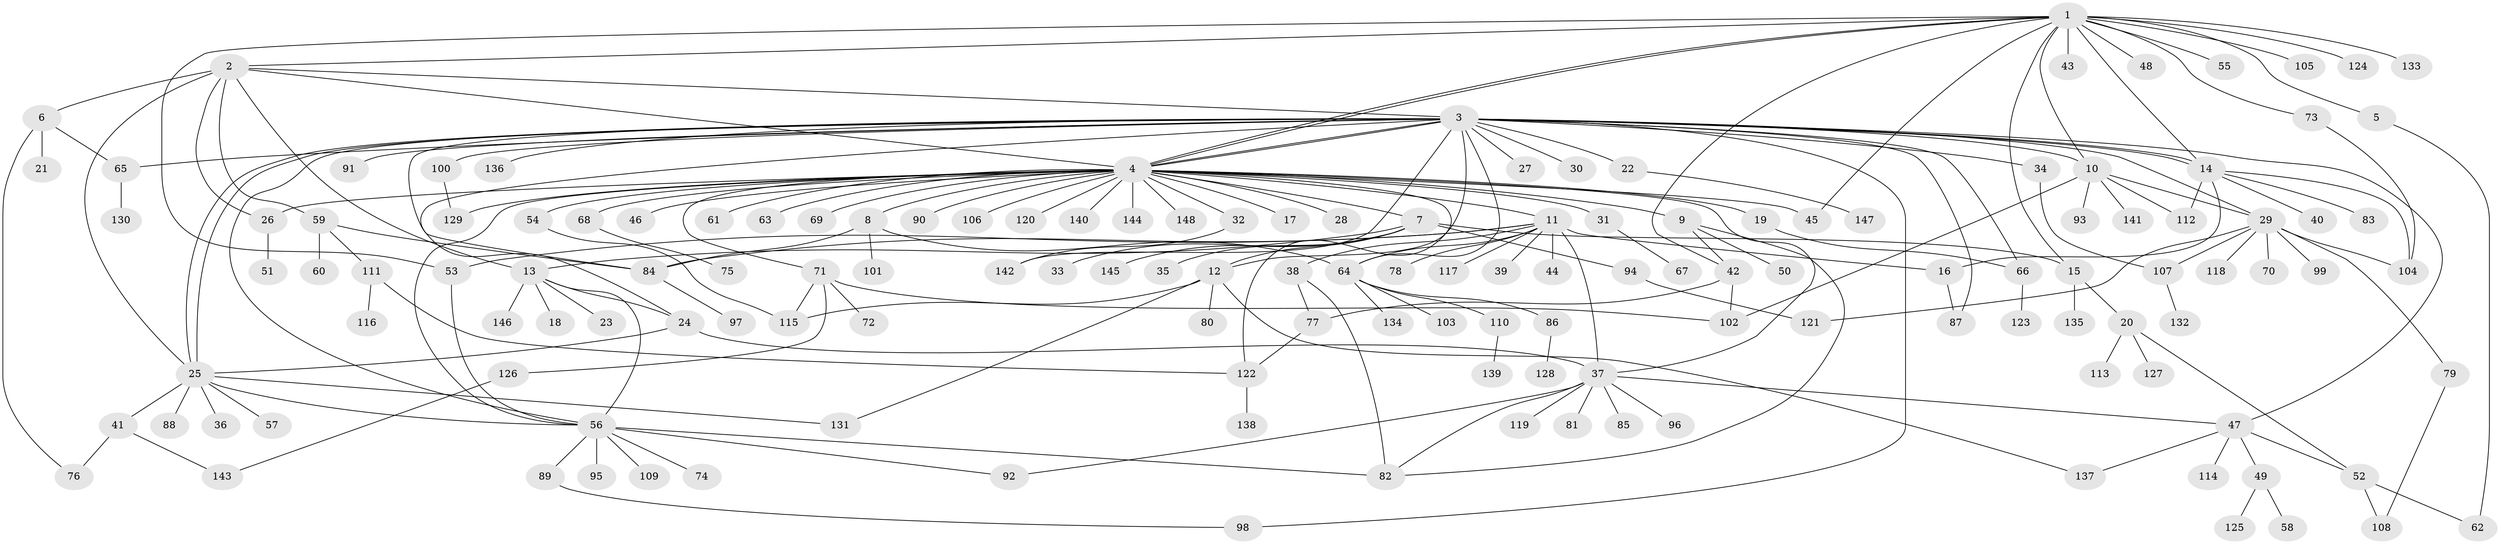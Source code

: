 // coarse degree distribution, {16: 0.00847457627118644, 13: 0.00847457627118644, 27: 0.00847457627118644, 34: 0.00847457627118644, 2: 0.19491525423728814, 3: 0.0847457627118644, 8: 0.01694915254237288, 6: 0.025423728813559324, 7: 0.01694915254237288, 18: 0.00847457627118644, 9: 0.01694915254237288, 1: 0.5338983050847458, 4: 0.03389830508474576, 5: 0.025423728813559324, 10: 0.00847457627118644}
// Generated by graph-tools (version 1.1) at 2025/51/02/27/25 19:51:59]
// undirected, 148 vertices, 208 edges
graph export_dot {
graph [start="1"]
  node [color=gray90,style=filled];
  1;
  2;
  3;
  4;
  5;
  6;
  7;
  8;
  9;
  10;
  11;
  12;
  13;
  14;
  15;
  16;
  17;
  18;
  19;
  20;
  21;
  22;
  23;
  24;
  25;
  26;
  27;
  28;
  29;
  30;
  31;
  32;
  33;
  34;
  35;
  36;
  37;
  38;
  39;
  40;
  41;
  42;
  43;
  44;
  45;
  46;
  47;
  48;
  49;
  50;
  51;
  52;
  53;
  54;
  55;
  56;
  57;
  58;
  59;
  60;
  61;
  62;
  63;
  64;
  65;
  66;
  67;
  68;
  69;
  70;
  71;
  72;
  73;
  74;
  75;
  76;
  77;
  78;
  79;
  80;
  81;
  82;
  83;
  84;
  85;
  86;
  87;
  88;
  89;
  90;
  91;
  92;
  93;
  94;
  95;
  96;
  97;
  98;
  99;
  100;
  101;
  102;
  103;
  104;
  105;
  106;
  107;
  108;
  109;
  110;
  111;
  112;
  113;
  114;
  115;
  116;
  117;
  118;
  119;
  120;
  121;
  122;
  123;
  124;
  125;
  126;
  127;
  128;
  129;
  130;
  131;
  132;
  133;
  134;
  135;
  136;
  137;
  138;
  139;
  140;
  141;
  142;
  143;
  144;
  145;
  146;
  147;
  148;
  1 -- 2;
  1 -- 4;
  1 -- 4;
  1 -- 5;
  1 -- 10;
  1 -- 14;
  1 -- 15;
  1 -- 42;
  1 -- 43;
  1 -- 45;
  1 -- 48;
  1 -- 53;
  1 -- 55;
  1 -- 73;
  1 -- 105;
  1 -- 124;
  1 -- 133;
  2 -- 3;
  2 -- 4;
  2 -- 6;
  2 -- 13;
  2 -- 25;
  2 -- 26;
  2 -- 59;
  3 -- 4;
  3 -- 4;
  3 -- 10;
  3 -- 12;
  3 -- 14;
  3 -- 14;
  3 -- 22;
  3 -- 24;
  3 -- 25;
  3 -- 25;
  3 -- 27;
  3 -- 29;
  3 -- 30;
  3 -- 34;
  3 -- 47;
  3 -- 56;
  3 -- 64;
  3 -- 65;
  3 -- 66;
  3 -- 84;
  3 -- 87;
  3 -- 91;
  3 -- 98;
  3 -- 100;
  3 -- 136;
  3 -- 142;
  4 -- 7;
  4 -- 8;
  4 -- 9;
  4 -- 11;
  4 -- 17;
  4 -- 19;
  4 -- 26;
  4 -- 28;
  4 -- 31;
  4 -- 32;
  4 -- 37;
  4 -- 45;
  4 -- 46;
  4 -- 54;
  4 -- 56;
  4 -- 61;
  4 -- 63;
  4 -- 68;
  4 -- 69;
  4 -- 71;
  4 -- 90;
  4 -- 106;
  4 -- 120;
  4 -- 122;
  4 -- 129;
  4 -- 140;
  4 -- 144;
  4 -- 148;
  5 -- 62;
  6 -- 21;
  6 -- 65;
  6 -- 76;
  7 -- 12;
  7 -- 13;
  7 -- 15;
  7 -- 33;
  7 -- 35;
  7 -- 94;
  7 -- 145;
  8 -- 64;
  8 -- 84;
  8 -- 101;
  9 -- 42;
  9 -- 50;
  9 -- 82;
  10 -- 29;
  10 -- 93;
  10 -- 102;
  10 -- 112;
  10 -- 141;
  11 -- 16;
  11 -- 37;
  11 -- 38;
  11 -- 39;
  11 -- 44;
  11 -- 53;
  11 -- 64;
  11 -- 78;
  11 -- 84;
  11 -- 117;
  12 -- 80;
  12 -- 115;
  12 -- 131;
  12 -- 137;
  13 -- 18;
  13 -- 23;
  13 -- 24;
  13 -- 56;
  13 -- 146;
  14 -- 16;
  14 -- 40;
  14 -- 83;
  14 -- 104;
  14 -- 112;
  15 -- 20;
  15 -- 135;
  16 -- 87;
  19 -- 66;
  20 -- 52;
  20 -- 113;
  20 -- 127;
  22 -- 147;
  24 -- 25;
  24 -- 37;
  25 -- 36;
  25 -- 41;
  25 -- 56;
  25 -- 57;
  25 -- 88;
  25 -- 131;
  26 -- 51;
  29 -- 70;
  29 -- 79;
  29 -- 99;
  29 -- 104;
  29 -- 107;
  29 -- 118;
  29 -- 121;
  31 -- 67;
  32 -- 142;
  34 -- 107;
  37 -- 47;
  37 -- 81;
  37 -- 82;
  37 -- 85;
  37 -- 92;
  37 -- 96;
  37 -- 119;
  38 -- 77;
  38 -- 82;
  41 -- 76;
  41 -- 143;
  42 -- 77;
  42 -- 102;
  47 -- 49;
  47 -- 52;
  47 -- 114;
  47 -- 137;
  49 -- 58;
  49 -- 125;
  52 -- 62;
  52 -- 108;
  53 -- 56;
  54 -- 115;
  56 -- 74;
  56 -- 82;
  56 -- 89;
  56 -- 92;
  56 -- 95;
  56 -- 109;
  59 -- 60;
  59 -- 84;
  59 -- 111;
  64 -- 86;
  64 -- 103;
  64 -- 110;
  64 -- 134;
  65 -- 130;
  66 -- 123;
  68 -- 75;
  71 -- 72;
  71 -- 102;
  71 -- 115;
  71 -- 126;
  73 -- 104;
  77 -- 122;
  79 -- 108;
  84 -- 97;
  86 -- 128;
  89 -- 98;
  94 -- 121;
  100 -- 129;
  107 -- 132;
  110 -- 139;
  111 -- 116;
  111 -- 122;
  122 -- 138;
  126 -- 143;
}
